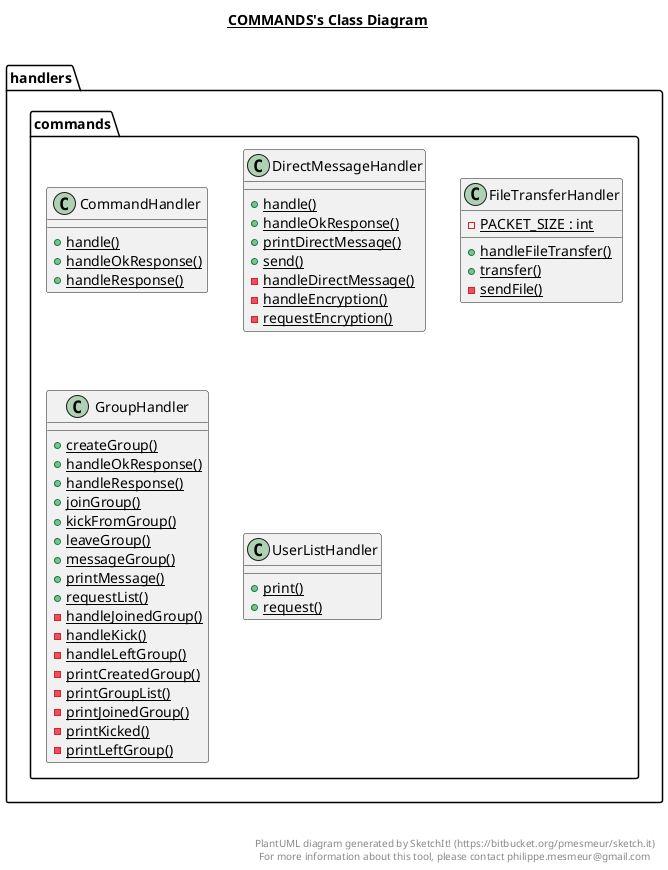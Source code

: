 @startuml

title __COMMANDS's Class Diagram__\n

  namespace handlers {
    namespace commands {
      class handlers.commands.CommandHandler {
          {static} + handle()
          {static} + handleOkResponse()
          {static} + handleResponse()
      }
    }
  }
  

  namespace handlers {
    namespace commands {
      class handlers.commands.DirectMessageHandler {
          {static} + handle()
          {static} + handleOkResponse()
          {static} + printDirectMessage()
          {static} + send()
          {static} - handleDirectMessage()
          {static} - handleEncryption()
          {static} - requestEncryption()
      }
    }
  }
  

  namespace handlers {
    namespace commands {
      class handlers.commands.FileTransferHandler {
          {static} - PACKET_SIZE : int
          {static} + handleFileTransfer()
          {static} + transfer()
          {static} - sendFile()
      }
    }
  }
  

  namespace handlers {
    namespace commands {
      class handlers.commands.GroupHandler {
          {static} + createGroup()
          {static} + handleOkResponse()
          {static} + handleResponse()
          {static} + joinGroup()
          {static} + kickFromGroup()
          {static} + leaveGroup()
          {static} + messageGroup()
          {static} + printMessage()
          {static} + requestList()
          {static} - handleJoinedGroup()
          {static} - handleKick()
          {static} - handleLeftGroup()
          {static} - printCreatedGroup()
          {static} - printGroupList()
          {static} - printJoinedGroup()
          {static} - printKicked()
          {static} - printLeftGroup()
      }
    }
  }
  

  namespace handlers {
    namespace commands {
      class handlers.commands.UserListHandler {
          {static} + print()
          {static} + request()
      }
    }
  }
  



right footer


PlantUML diagram generated by SketchIt! (https://bitbucket.org/pmesmeur/sketch.it)
For more information about this tool, please contact philippe.mesmeur@gmail.com
endfooter

@enduml
